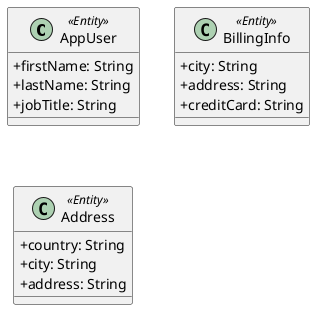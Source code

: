 @startuml
skinparam classAttributeIconSize 0

class AppUser <<Entity>> {
  +firstName: String
  +lastName: String
  +jobTitle: String
}

class BillingInfo <<Entity>> {
  +city: String
  +address: String
  +creditCard: String
}

class Address <<Entity>> {
  +country: String
  +city: String
  +address: String
}
@enduml